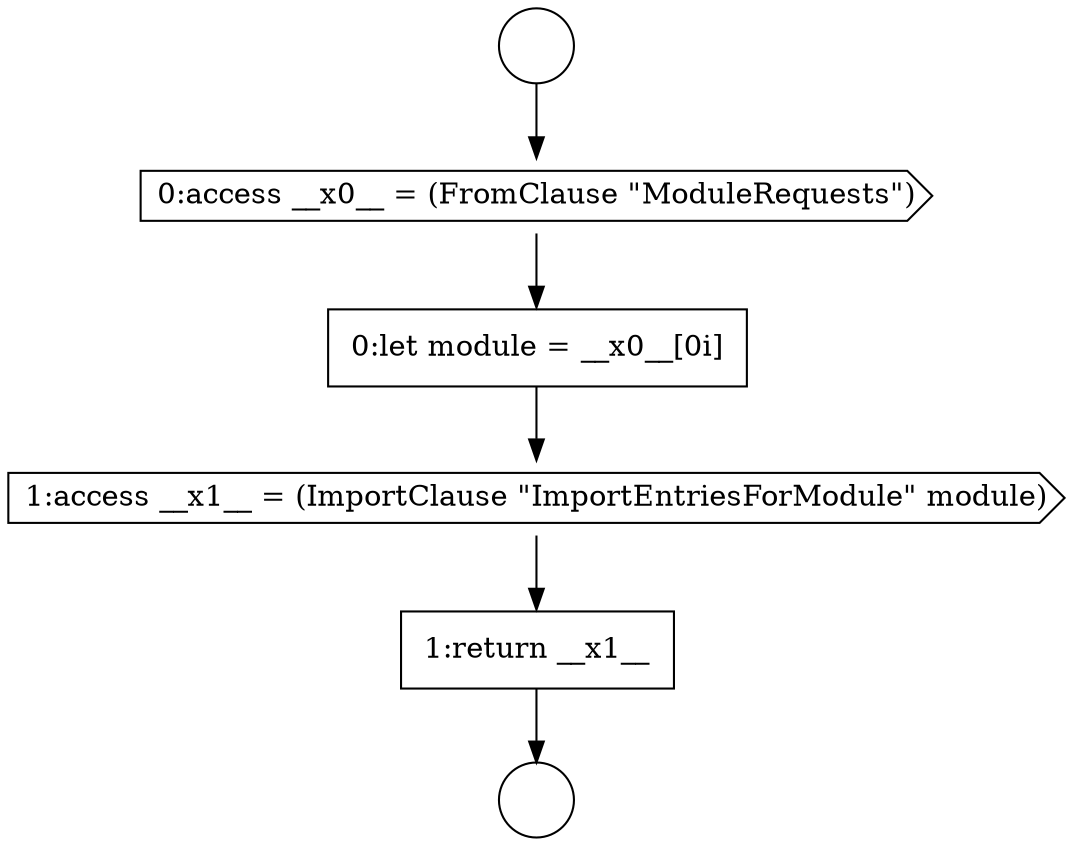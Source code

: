 digraph {
  node9604 [shape=circle label=" " color="black" fillcolor="white" style=filled]
  node9607 [shape=cds, label=<<font color="black">1:access __x1__ = (ImportClause &quot;ImportEntriesForModule&quot; module)</font>> color="black" fillcolor="white" style=filled]
  node9606 [shape=none, margin=0, label=<<font color="black">
    <table border="0" cellborder="1" cellspacing="0" cellpadding="10">
      <tr><td align="left">0:let module = __x0__[0i]</td></tr>
    </table>
  </font>> color="black" fillcolor="white" style=filled]
  node9605 [shape=cds, label=<<font color="black">0:access __x0__ = (FromClause &quot;ModuleRequests&quot;)</font>> color="black" fillcolor="white" style=filled]
  node9608 [shape=none, margin=0, label=<<font color="black">
    <table border="0" cellborder="1" cellspacing="0" cellpadding="10">
      <tr><td align="left">1:return __x1__</td></tr>
    </table>
  </font>> color="black" fillcolor="white" style=filled]
  node9603 [shape=circle label=" " color="black" fillcolor="white" style=filled]
  node9608 -> node9604 [ color="black"]
  node9605 -> node9606 [ color="black"]
  node9606 -> node9607 [ color="black"]
  node9603 -> node9605 [ color="black"]
  node9607 -> node9608 [ color="black"]
}
